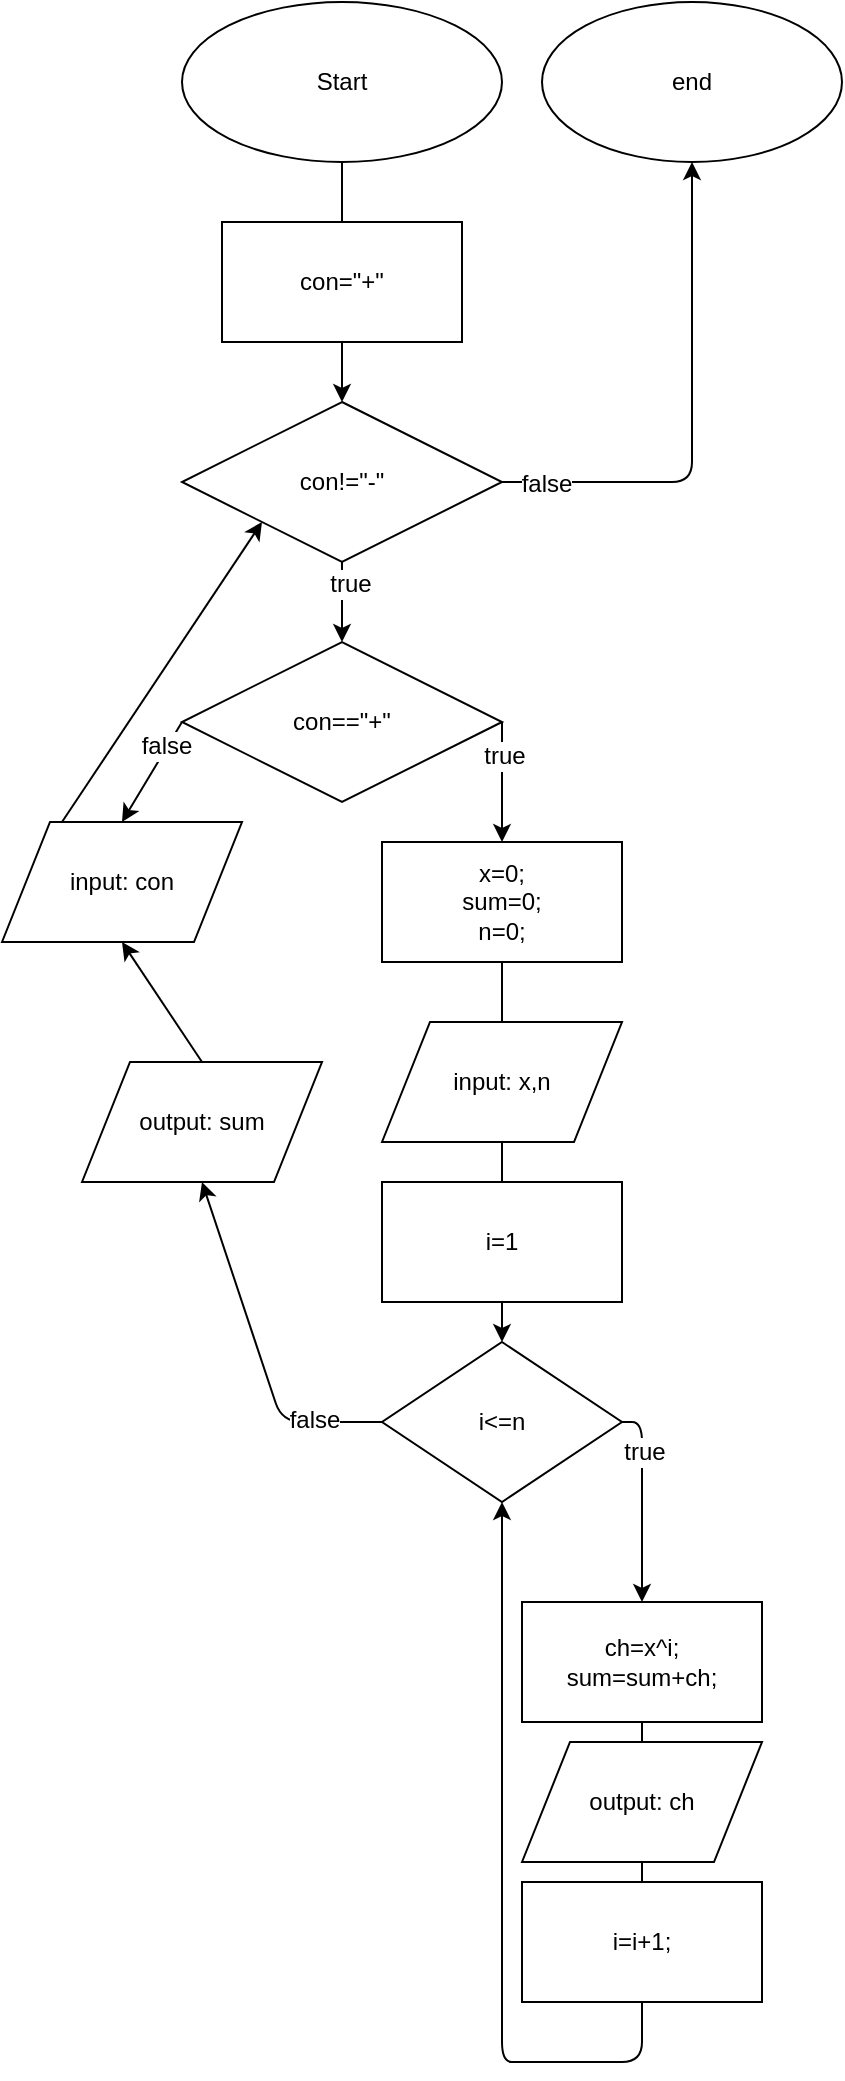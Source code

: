 <mxfile version="12.2.3" type="google" pages="1"><diagram id="1q7a0xScnfwVD1qpeOz8" name="Page-1"><mxGraphModel dx="1408" dy="780" grid="1" gridSize="10" guides="1" tooltips="1" connect="1" arrows="1" fold="1" page="1" pageScale="1" pageWidth="827" pageHeight="1169" math="0" shadow="0"><root><mxCell id="0"/><mxCell id="1" parent="0"/><mxCell id="0HrYrSDOKKufpx1GukA_-1" value="Start" style="ellipse;whiteSpace=wrap;html=1;" parent="1" vertex="1"><mxGeometry x="160" y="80" width="160" height="80" as="geometry"/></mxCell><mxCell id="0HrYrSDOKKufpx1GukA_-2" value="con=&quot;+&quot;" style="rounded=0;whiteSpace=wrap;html=1;" parent="1" vertex="1"><mxGeometry x="180" y="190" width="120" height="60" as="geometry"/></mxCell><mxCell id="0HrYrSDOKKufpx1GukA_-3" value="" style="endArrow=none;html=1;entryX=0.5;entryY=1;entryDx=0;entryDy=0;exitX=0.5;exitY=0;exitDx=0;exitDy=0;" parent="1" source="0HrYrSDOKKufpx1GukA_-2" target="0HrYrSDOKKufpx1GukA_-1" edge="1"><mxGeometry width="50" height="50" relative="1" as="geometry"><mxPoint x="160" y="320" as="sourcePoint"/><mxPoint x="210" y="270" as="targetPoint"/></mxGeometry></mxCell><mxCell id="0HrYrSDOKKufpx1GukA_-4" value="con!=&quot;-&quot;" style="rhombus;whiteSpace=wrap;html=1;" parent="1" vertex="1"><mxGeometry x="160" y="280" width="160" height="80" as="geometry"/></mxCell><mxCell id="0HrYrSDOKKufpx1GukA_-6" value="" style="endArrow=classic;html=1;exitX=0.5;exitY=1;exitDx=0;exitDy=0;entryX=0.5;entryY=0;entryDx=0;entryDy=0;" parent="1" source="0HrYrSDOKKufpx1GukA_-2" target="0HrYrSDOKKufpx1GukA_-4" edge="1"><mxGeometry width="50" height="50" relative="1" as="geometry"><mxPoint x="160" y="430" as="sourcePoint"/><mxPoint x="210" y="380" as="targetPoint"/></mxGeometry></mxCell><mxCell id="0HrYrSDOKKufpx1GukA_-9" value="" style="endArrow=classic;html=1;exitX=0.5;exitY=1;exitDx=0;exitDy=0;entryX=0;entryY=0.5;entryDx=0;entryDy=0;" parent="1" source="0HrYrSDOKKufpx1GukA_-4" target="0HrYrSDOKKufpx1GukA_-11" edge="1"><mxGeometry width="50" height="50" relative="1" as="geometry"><mxPoint x="160" y="430" as="sourcePoint"/><mxPoint x="240" y="400" as="targetPoint"/></mxGeometry></mxCell><mxCell id="0HrYrSDOKKufpx1GukA_-10" value="true" style="text;html=1;resizable=0;points=[];align=center;verticalAlign=middle;labelBackgroundColor=#ffffff;" parent="0HrYrSDOKKufpx1GukA_-9" vertex="1" connectable="0"><mxGeometry x="-0.483" y="4" relative="1" as="geometry"><mxPoint as="offset"/></mxGeometry></mxCell><mxCell id="0HrYrSDOKKufpx1GukA_-11" value="con==&quot;+&quot;" style="rhombus;whiteSpace=wrap;html=1;direction=south;" parent="1" vertex="1"><mxGeometry x="160" y="400" width="160" height="80" as="geometry"/></mxCell><mxCell id="0HrYrSDOKKufpx1GukA_-13" value="" style="endArrow=classic;html=1;exitX=0.5;exitY=0;exitDx=0;exitDy=0;entryX=0.5;entryY=0;entryDx=0;entryDy=0;" parent="1" source="0HrYrSDOKKufpx1GukA_-11" target="0HrYrSDOKKufpx1GukA_-14" edge="1"><mxGeometry width="50" height="50" relative="1" as="geometry"><mxPoint x="160" y="550" as="sourcePoint"/><mxPoint x="320" y="480" as="targetPoint"/></mxGeometry></mxCell><mxCell id="0HrYrSDOKKufpx1GukA_-16" value="true" style="text;html=1;resizable=0;points=[];align=center;verticalAlign=middle;labelBackgroundColor=#ffffff;" parent="0HrYrSDOKKufpx1GukA_-13" vertex="1" connectable="0"><mxGeometry x="-0.433" y="1" relative="1" as="geometry"><mxPoint as="offset"/></mxGeometry></mxCell><mxCell id="0HrYrSDOKKufpx1GukA_-14" value="x=0;&lt;br&gt;sum=0;&lt;br&gt;n=0;" style="rounded=0;whiteSpace=wrap;html=1;" parent="1" vertex="1"><mxGeometry x="260" y="500" width="120" height="60" as="geometry"/></mxCell><mxCell id="0HrYrSDOKKufpx1GukA_-15" value="input: x,n" style="shape=parallelogram;perimeter=parallelogramPerimeter;whiteSpace=wrap;html=1;" parent="1" vertex="1"><mxGeometry x="260" y="590" width="120" height="60" as="geometry"/></mxCell><mxCell id="0HrYrSDOKKufpx1GukA_-18" value="i&amp;lt;=n" style="rhombus;whiteSpace=wrap;html=1;" parent="1" vertex="1"><mxGeometry x="260" y="750" width="120" height="80" as="geometry"/></mxCell><mxCell id="0HrYrSDOKKufpx1GukA_-19" value="i=1" style="rounded=0;whiteSpace=wrap;html=1;" parent="1" vertex="1"><mxGeometry x="260" y="670" width="120" height="60" as="geometry"/></mxCell><mxCell id="0HrYrSDOKKufpx1GukA_-20" value="" style="endArrow=none;html=1;entryX=0.5;entryY=1;entryDx=0;entryDy=0;exitX=0.5;exitY=0;exitDx=0;exitDy=0;" parent="1" source="0HrYrSDOKKufpx1GukA_-19" target="0HrYrSDOKKufpx1GukA_-15" edge="1"><mxGeometry width="50" height="50" relative="1" as="geometry"><mxPoint x="160" y="820" as="sourcePoint"/><mxPoint x="210" y="770" as="targetPoint"/></mxGeometry></mxCell><mxCell id="0HrYrSDOKKufpx1GukA_-21" value="" style="endArrow=none;html=1;entryX=0.5;entryY=1;entryDx=0;entryDy=0;exitX=0.5;exitY=0;exitDx=0;exitDy=0;" parent="1" source="0HrYrSDOKKufpx1GukA_-15" target="0HrYrSDOKKufpx1GukA_-14" edge="1"><mxGeometry width="50" height="50" relative="1" as="geometry"><mxPoint x="160" y="820" as="sourcePoint"/><mxPoint x="210" y="770" as="targetPoint"/></mxGeometry></mxCell><mxCell id="0HrYrSDOKKufpx1GukA_-23" value="" style="endArrow=classic;html=1;exitX=0.5;exitY=1;exitDx=0;exitDy=0;entryX=0.5;entryY=0;entryDx=0;entryDy=0;" parent="1" source="0HrYrSDOKKufpx1GukA_-19" target="0HrYrSDOKKufpx1GukA_-18" edge="1"><mxGeometry width="50" height="50" relative="1" as="geometry"><mxPoint x="160" y="900" as="sourcePoint"/><mxPoint x="210" y="850" as="targetPoint"/></mxGeometry></mxCell><mxCell id="0HrYrSDOKKufpx1GukA_-24" value="" style="endArrow=classic;html=1;exitX=1;exitY=0.5;exitDx=0;exitDy=0;entryX=0.5;entryY=0;entryDx=0;entryDy=0;" parent="1" source="0HrYrSDOKKufpx1GukA_-18" target="0HrYrSDOKKufpx1GukA_-29" edge="1"><mxGeometry width="50" height="50" relative="1" as="geometry"><mxPoint x="160" y="900" as="sourcePoint"/><mxPoint x="440" y="880" as="targetPoint"/><Array as="points"><mxPoint x="390" y="790"/><mxPoint x="390" y="840"/></Array></mxGeometry></mxCell><mxCell id="0HrYrSDOKKufpx1GukA_-25" value="true" style="text;html=1;resizable=0;points=[];align=center;verticalAlign=middle;labelBackgroundColor=#ffffff;" parent="0HrYrSDOKKufpx1GukA_-24" vertex="1" connectable="0"><mxGeometry x="-0.5" y="1" relative="1" as="geometry"><mxPoint as="offset"/></mxGeometry></mxCell><mxCell id="0HrYrSDOKKufpx1GukA_-26" value="" style="endArrow=classic;html=1;exitX=0;exitY=0.5;exitDx=0;exitDy=0;entryX=0.5;entryY=1;entryDx=0;entryDy=0;" parent="1" source="0HrYrSDOKKufpx1GukA_-18" target="0HrYrSDOKKufpx1GukA_-35" edge="1"><mxGeometry width="50" height="50" relative="1" as="geometry"><mxPoint x="160" y="930" as="sourcePoint"/><mxPoint x="210" y="880" as="targetPoint"/><Array as="points"><mxPoint x="210" y="790"/></Array></mxGeometry></mxCell><mxCell id="0HrYrSDOKKufpx1GukA_-28" value="false" style="text;html=1;resizable=0;points=[];align=center;verticalAlign=middle;labelBackgroundColor=#ffffff;" parent="0HrYrSDOKKufpx1GukA_-26" vertex="1" connectable="0"><mxGeometry x="-0.608" y="-1" relative="1" as="geometry"><mxPoint as="offset"/></mxGeometry></mxCell><mxCell id="0HrYrSDOKKufpx1GukA_-29" value="ch=x^i;&lt;br&gt;sum=sum+ch;" style="rounded=0;whiteSpace=wrap;html=1;" parent="1" vertex="1"><mxGeometry x="330" y="880" width="120" height="60" as="geometry"/></mxCell><mxCell id="0HrYrSDOKKufpx1GukA_-30" value="output: ch" style="shape=parallelogram;perimeter=parallelogramPerimeter;whiteSpace=wrap;html=1;" parent="1" vertex="1"><mxGeometry x="330" y="950" width="120" height="60" as="geometry"/></mxCell><mxCell id="0HrYrSDOKKufpx1GukA_-31" value="" style="endArrow=classic;html=1;entryX=0.5;entryY=1;entryDx=0;entryDy=0;exitX=0.5;exitY=1;exitDx=0;exitDy=0;" parent="1" source="0HrYrSDOKKufpx1GukA_-33" target="0HrYrSDOKKufpx1GukA_-18" edge="1"><mxGeometry width="50" height="50" relative="1" as="geometry"><mxPoint x="380" y="1080" as="sourcePoint"/><mxPoint x="160" y="1070" as="targetPoint"/><Array as="points"><mxPoint x="390" y="1110"/><mxPoint x="340" y="1110"/><mxPoint x="320" y="1110"/><mxPoint x="320" y="1080"/></Array></mxGeometry></mxCell><mxCell id="0HrYrSDOKKufpx1GukA_-32" value="" style="endArrow=none;html=1;entryX=0.5;entryY=1;entryDx=0;entryDy=0;exitX=0.5;exitY=0;exitDx=0;exitDy=0;" parent="1" source="0HrYrSDOKKufpx1GukA_-30" target="0HrYrSDOKKufpx1GukA_-29" edge="1"><mxGeometry width="50" height="50" relative="1" as="geometry"><mxPoint x="160" y="1120" as="sourcePoint"/><mxPoint x="210" y="1070" as="targetPoint"/></mxGeometry></mxCell><mxCell id="0HrYrSDOKKufpx1GukA_-33" value="i=i+1;" style="rounded=0;whiteSpace=wrap;html=1;" parent="1" vertex="1"><mxGeometry x="330" y="1020" width="120" height="60" as="geometry"/></mxCell><mxCell id="0HrYrSDOKKufpx1GukA_-34" value="" style="endArrow=none;html=1;entryX=0.5;entryY=1;entryDx=0;entryDy=0;exitX=0.5;exitY=0;exitDx=0;exitDy=0;" parent="1" source="0HrYrSDOKKufpx1GukA_-33" target="0HrYrSDOKKufpx1GukA_-30" edge="1"><mxGeometry width="50" height="50" relative="1" as="geometry"><mxPoint x="160" y="1170" as="sourcePoint"/><mxPoint x="210" y="1120" as="targetPoint"/></mxGeometry></mxCell><mxCell id="0HrYrSDOKKufpx1GukA_-35" value="output: sum" style="shape=parallelogram;perimeter=parallelogramPerimeter;whiteSpace=wrap;html=1;" parent="1" vertex="1"><mxGeometry x="110" y="610" width="120" height="60" as="geometry"/></mxCell><mxCell id="0HrYrSDOKKufpx1GukA_-36" value="input: con" style="shape=parallelogram;perimeter=parallelogramPerimeter;whiteSpace=wrap;html=1;" parent="1" vertex="1"><mxGeometry x="70" y="490" width="120" height="60" as="geometry"/></mxCell><mxCell id="0HrYrSDOKKufpx1GukA_-39" value="" style="endArrow=classic;html=1;entryX=0.5;entryY=1;entryDx=0;entryDy=0;exitX=0.5;exitY=0;exitDx=0;exitDy=0;" parent="1" source="0HrYrSDOKKufpx1GukA_-35" target="0HrYrSDOKKufpx1GukA_-36" edge="1"><mxGeometry width="50" height="50" relative="1" as="geometry"><mxPoint x="20" y="1190" as="sourcePoint"/><mxPoint x="70" y="1140" as="targetPoint"/></mxGeometry></mxCell><mxCell id="0HrYrSDOKKufpx1GukA_-41" value="" style="endArrow=classic;html=1;exitX=0.5;exitY=1;exitDx=0;exitDy=0;entryX=0.5;entryY=0;entryDx=0;entryDy=0;" parent="1" source="0HrYrSDOKKufpx1GukA_-11" target="0HrYrSDOKKufpx1GukA_-36" edge="1"><mxGeometry width="50" height="50" relative="1" as="geometry"><mxPoint x="80" y="1190" as="sourcePoint"/><mxPoint x="160" y="710" as="targetPoint"/></mxGeometry></mxCell><mxCell id="0HrYrSDOKKufpx1GukA_-43" value="false" style="text;html=1;resizable=0;points=[];align=center;verticalAlign=middle;labelBackgroundColor=#ffffff;" parent="0HrYrSDOKKufpx1GukA_-41" vertex="1" connectable="0"><mxGeometry x="-0.525" y="-1" relative="1" as="geometry"><mxPoint as="offset"/></mxGeometry></mxCell><mxCell id="0HrYrSDOKKufpx1GukA_-42" value="" style="endArrow=classic;html=1;exitX=0.25;exitY=0;exitDx=0;exitDy=0;entryX=0;entryY=1;entryDx=0;entryDy=0;" parent="1" source="0HrYrSDOKKufpx1GukA_-36" target="0HrYrSDOKKufpx1GukA_-4" edge="1"><mxGeometry width="50" height="50" relative="1" as="geometry"><mxPoint x="80" y="1190" as="sourcePoint"/><mxPoint x="130" y="1140" as="targetPoint"/></mxGeometry></mxCell><mxCell id="0HrYrSDOKKufpx1GukA_-44" value="" style="endArrow=classic;html=1;exitX=1;exitY=0.5;exitDx=0;exitDy=0;entryX=0.5;entryY=1;entryDx=0;entryDy=0;" parent="1" source="0HrYrSDOKKufpx1GukA_-4" target="0HrYrSDOKKufpx1GukA_-47" edge="1"><mxGeometry width="50" height="50" relative="1" as="geometry"><mxPoint x="70" y="1190" as="sourcePoint"/><mxPoint x="400" y="160" as="targetPoint"/><Array as="points"><mxPoint x="415" y="320"/></Array></mxGeometry></mxCell><mxCell id="0HrYrSDOKKufpx1GukA_-46" value="false" style="text;html=1;resizable=0;points=[];align=center;verticalAlign=middle;labelBackgroundColor=#ffffff;" parent="0HrYrSDOKKufpx1GukA_-44" vertex="1" connectable="0"><mxGeometry x="-0.826" y="-1" relative="1" as="geometry"><mxPoint as="offset"/></mxGeometry></mxCell><mxCell id="0HrYrSDOKKufpx1GukA_-47" value="end" style="ellipse;whiteSpace=wrap;html=1;" parent="1" vertex="1"><mxGeometry x="340" y="80" width="150" height="80" as="geometry"/></mxCell></root></mxGraphModel></diagram></mxfile>